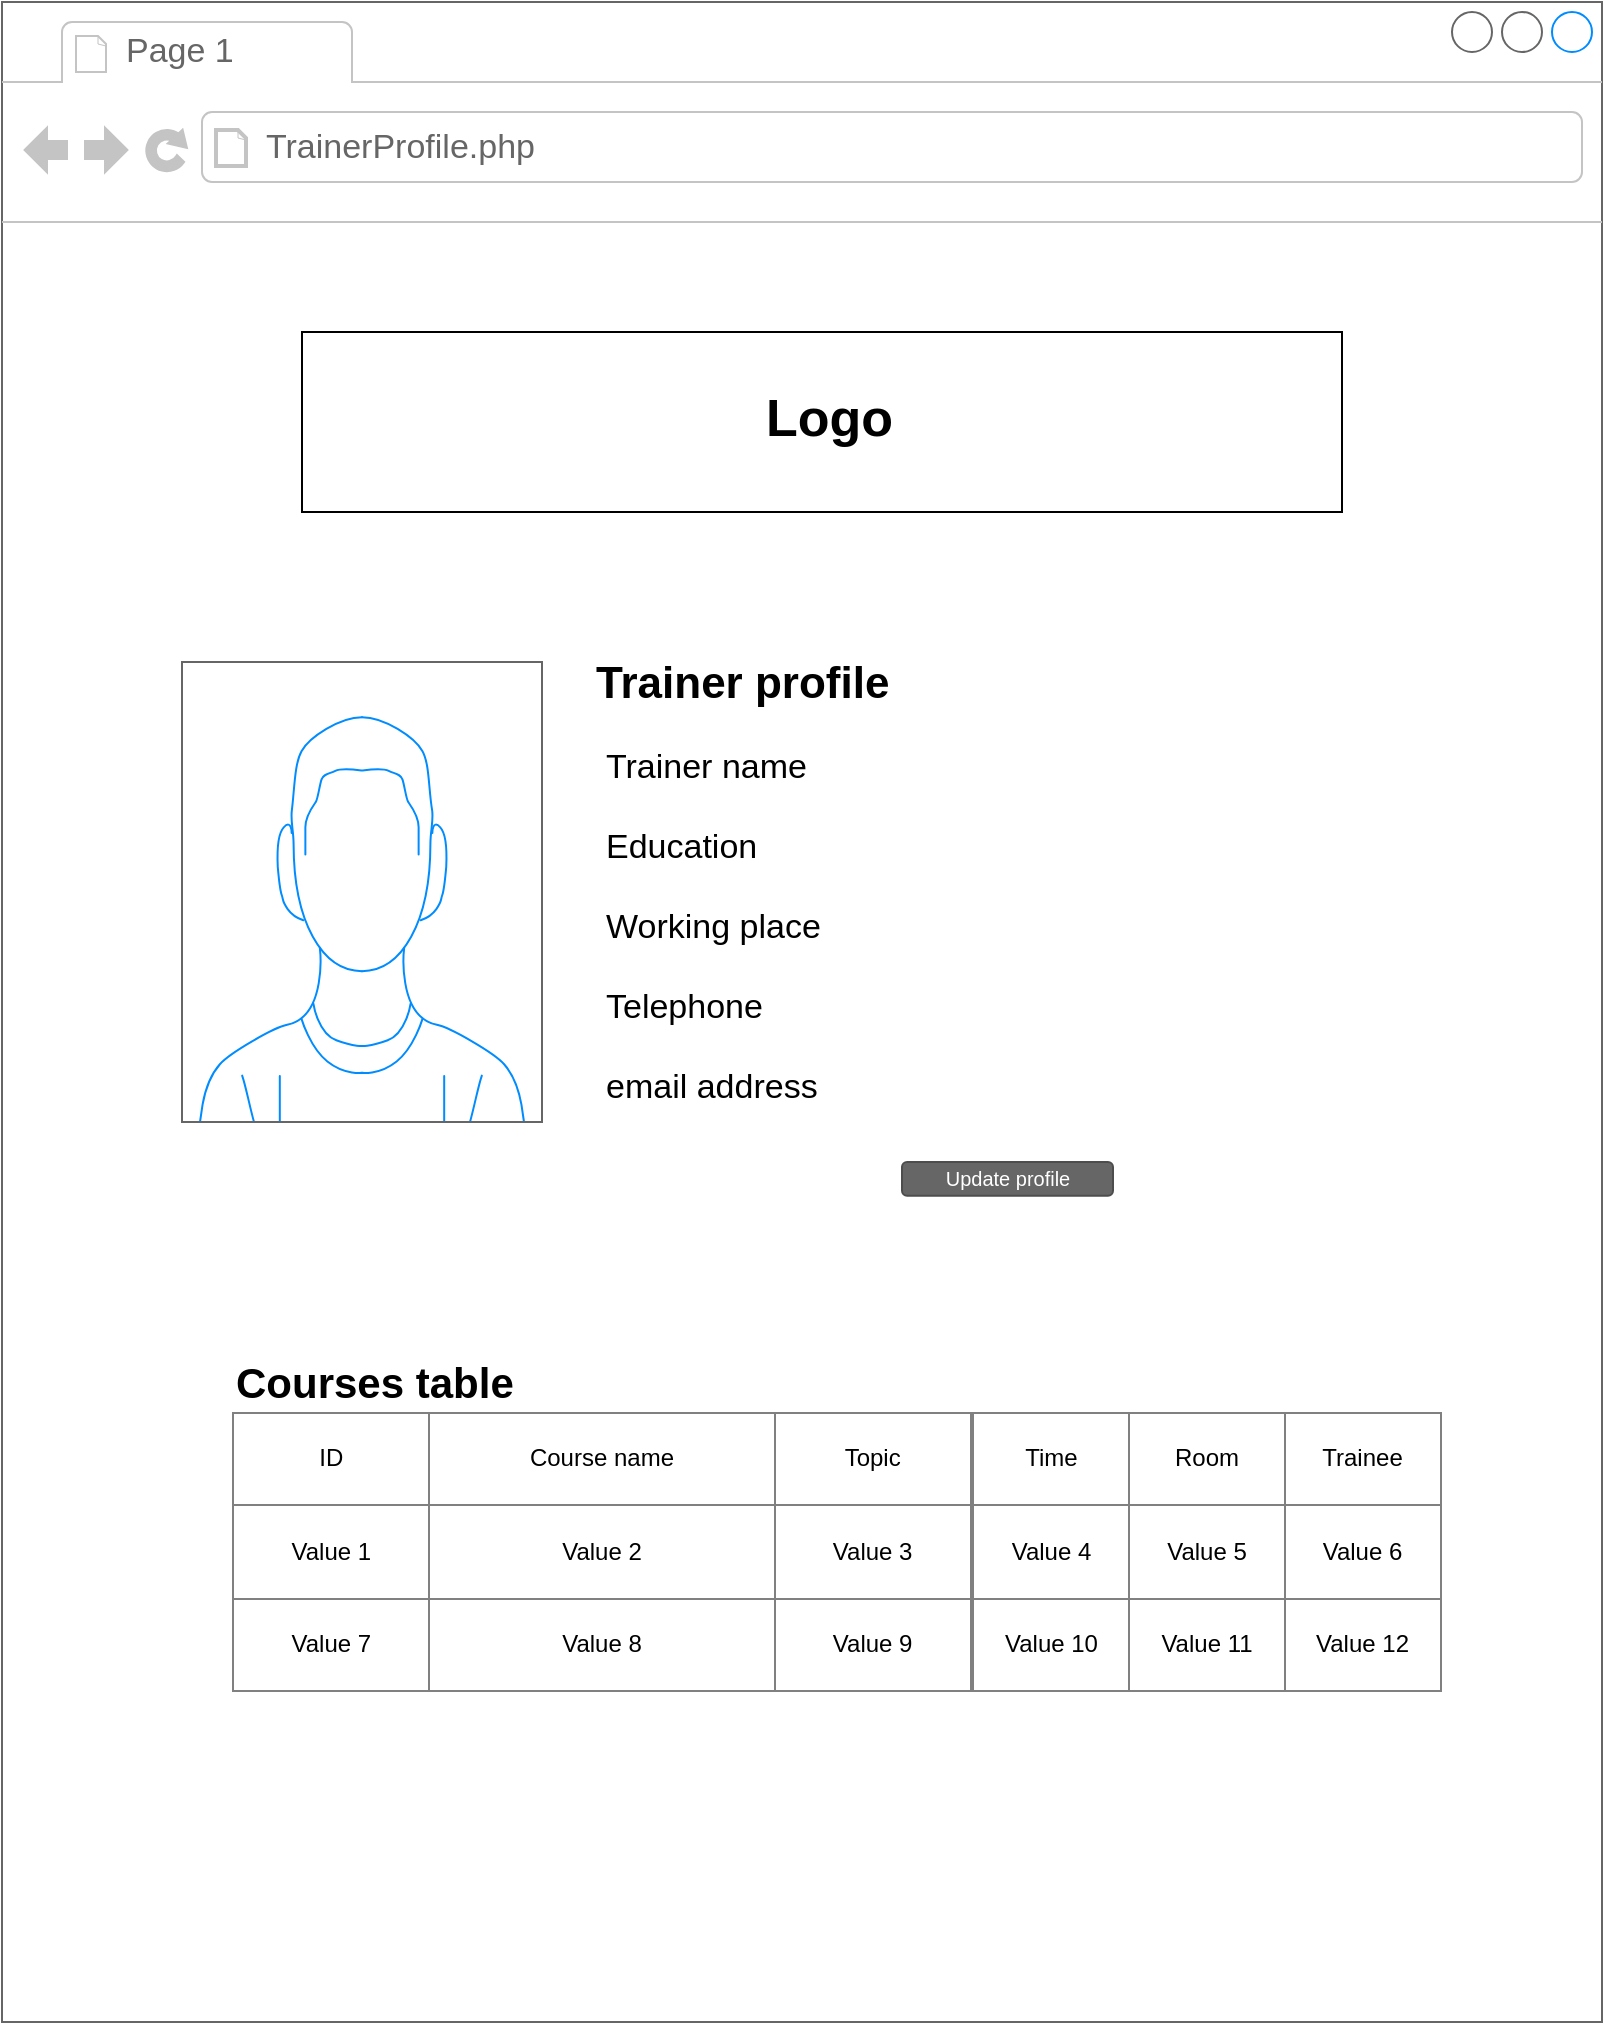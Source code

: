 <mxfile version="10.6.9" type="device"><diagram id="MnzRwm3MPo32RRLHg1aA" name="Page-1"><mxGraphModel dx="1394" dy="747" grid="1" gridSize="10" guides="1" tooltips="1" connect="1" arrows="1" fold="1" page="1" pageScale="1" pageWidth="827" pageHeight="1169" math="0" shadow="0"><root><mxCell id="0"/><mxCell id="1" parent="0"/><mxCell id="BFZy4ADruOdnQiEbfcKF-1" value="" style="strokeWidth=1;shadow=0;dashed=0;align=center;html=1;shape=mxgraph.mockup.containers.browserWindow;rSize=0;fillColor=#ffffff;strokeColor=#666666;strokeColor2=#008cff;strokeColor3=#c4c4c4;mainText=,;recursiveResize=0;" vertex="1" parent="1"><mxGeometry x="20" y="55" width="800" height="1010" as="geometry"/></mxCell><mxCell id="BFZy4ADruOdnQiEbfcKF-2" value="Page 1" style="strokeWidth=1;shadow=0;dashed=0;align=center;html=1;shape=mxgraph.mockup.containers.anchor;fontSize=17;fontColor=#666666;align=left;" vertex="1" parent="BFZy4ADruOdnQiEbfcKF-1"><mxGeometry x="60" y="12" width="110" height="26" as="geometry"/></mxCell><mxCell id="BFZy4ADruOdnQiEbfcKF-3" value="TrainerProfile.php" style="strokeWidth=1;shadow=0;dashed=0;align=center;html=1;shape=mxgraph.mockup.containers.anchor;rSize=0;fontSize=17;fontColor=#666666;align=left;" vertex="1" parent="BFZy4ADruOdnQiEbfcKF-1"><mxGeometry x="130" y="60" width="250" height="26" as="geometry"/></mxCell><mxCell id="BFZy4ADruOdnQiEbfcKF-6" value="" style="verticalLabelPosition=bottom;shadow=0;dashed=0;align=center;html=1;verticalAlign=top;strokeWidth=1;shape=mxgraph.mockup.containers.userMale;strokeColor=#666666;strokeColor2=#008cff;fillColor=#ffffff;" vertex="1" parent="BFZy4ADruOdnQiEbfcKF-1"><mxGeometry x="90" y="330" width="180" height="230" as="geometry"/></mxCell><mxCell id="BFZy4ADruOdnQiEbfcKF-7" value="&lt;font style=&quot;font-size: 17px&quot;&gt;Trainer name&amp;nbsp;&lt;/font&gt;" style="text;html=1;resizable=0;points=[];autosize=1;align=left;verticalAlign=top;spacingTop=-4;" vertex="1" parent="BFZy4ADruOdnQiEbfcKF-1"><mxGeometry x="300" y="370" width="120" height="20" as="geometry"/></mxCell><mxCell id="BFZy4ADruOdnQiEbfcKF-8" value="&lt;font style=&quot;font-size: 17px&quot;&gt;Education&lt;/font&gt;" style="text;html=1;resizable=0;points=[];autosize=1;align=left;verticalAlign=top;spacingTop=-4;" vertex="1" parent="BFZy4ADruOdnQiEbfcKF-1"><mxGeometry x="300" y="410" width="90" height="20" as="geometry"/></mxCell><mxCell id="BFZy4ADruOdnQiEbfcKF-9" value="&lt;font style=&quot;font-size: 17px&quot;&gt;Working place&amp;nbsp;&lt;/font&gt;" style="text;html=1;resizable=0;points=[];autosize=1;align=left;verticalAlign=top;spacingTop=-4;" vertex="1" parent="BFZy4ADruOdnQiEbfcKF-1"><mxGeometry x="300" y="450" width="130" height="20" as="geometry"/></mxCell><mxCell id="BFZy4ADruOdnQiEbfcKF-10" value="&lt;font style=&quot;font-size: 17px&quot;&gt;Telephone&lt;/font&gt;" style="text;html=1;resizable=0;points=[];autosize=1;align=left;verticalAlign=top;spacingTop=-4;" vertex="1" parent="BFZy4ADruOdnQiEbfcKF-1"><mxGeometry x="300" y="490" width="90" height="20" as="geometry"/></mxCell><mxCell id="BFZy4ADruOdnQiEbfcKF-11" value="&lt;span&gt;&lt;font style=&quot;font-size: 17px&quot;&gt;email address&lt;/font&gt;&lt;/span&gt;" style="text;html=1;resizable=0;points=[];autosize=1;align=left;verticalAlign=top;spacingTop=-4;" vertex="1" parent="BFZy4ADruOdnQiEbfcKF-1"><mxGeometry x="300" y="530" width="120" height="20" as="geometry"/></mxCell><mxCell id="BFZy4ADruOdnQiEbfcKF-12" value="&lt;font style=&quot;font-size: 22px&quot;&gt;&lt;b&gt;Trainer profile&lt;/b&gt;&lt;/font&gt;" style="text;html=1;resizable=0;points=[];autosize=1;align=left;verticalAlign=top;spacingTop=-4;" vertex="1" parent="BFZy4ADruOdnQiEbfcKF-1"><mxGeometry x="295" y="325" width="160" height="20" as="geometry"/></mxCell><mxCell id="BFZy4ADruOdnQiEbfcKF-13" value="Update profile" style="rounded=1;html=1;shadow=0;dashed=0;whiteSpace=wrap;fontSize=10;fillColor=#666666;align=center;strokeColor=#4D4D4D;fontColor=#ffffff;" vertex="1" parent="BFZy4ADruOdnQiEbfcKF-1"><mxGeometry x="450" y="580" width="105.5" height="16.88" as="geometry"/></mxCell><mxCell id="BFZy4ADruOdnQiEbfcKF-15" value="&lt;table border=&quot;1&quot; width=&quot;100%&quot; style=&quot;width: 100% ; height: 100% ; border-collapse: collapse&quot;&gt;&lt;tbody&gt;&lt;tr&gt;&lt;td align=&quot;center&quot;&gt;ID&lt;/td&gt;&lt;td align=&quot;center&quot;&gt;Course name&lt;/td&gt;&lt;td align=&quot;center&quot;&gt;Topic&lt;/td&gt;&lt;/tr&gt;&lt;tr&gt;&lt;td align=&quot;center&quot;&gt;Value 1&lt;/td&gt;&lt;td align=&quot;center&quot;&gt;Value 2&lt;/td&gt;&lt;td align=&quot;center&quot;&gt;Value 3&lt;/td&gt;&lt;/tr&gt;&lt;tr&gt;&lt;td align=&quot;center&quot;&gt;Value 7&lt;/td&gt;&lt;td align=&quot;center&quot;&gt;Value 8&lt;/td&gt;&lt;td align=&quot;center&quot;&gt;Value 9&lt;/td&gt;&lt;/tr&gt;&lt;/tbody&gt;&lt;/table&gt;" style="text;html=1;strokeColor=none;fillColor=none;overflow=fill;" vertex="1" parent="BFZy4ADruOdnQiEbfcKF-1"><mxGeometry x="115" y="705" width="370" height="140" as="geometry"/></mxCell><mxCell id="BFZy4ADruOdnQiEbfcKF-24" value="&lt;table border=&quot;1&quot; width=&quot;100%&quot; style=&quot;width: 100% ; height: 100% ; border-collapse: collapse&quot;&gt;&lt;tbody&gt;&lt;tr&gt;&lt;td align=&quot;center&quot;&gt;Time&lt;/td&gt;&lt;td align=&quot;center&quot;&gt;Room&lt;/td&gt;&lt;td align=&quot;center&quot;&gt;Trainee&lt;/td&gt;&lt;/tr&gt;&lt;tr&gt;&lt;td align=&quot;center&quot;&gt;Value 4&lt;/td&gt;&lt;td align=&quot;center&quot;&gt;Value 5&lt;/td&gt;&lt;td align=&quot;center&quot;&gt;Value 6&lt;/td&gt;&lt;/tr&gt;&lt;tr&gt;&lt;td align=&quot;center&quot;&gt;Value 10&lt;/td&gt;&lt;td align=&quot;center&quot;&gt;Value 11&lt;/td&gt;&lt;td align=&quot;center&quot;&gt;Value 12&lt;/td&gt;&lt;/tr&gt;&lt;/tbody&gt;&lt;/table&gt;" style="text;html=1;strokeColor=none;fillColor=none;overflow=fill;" vertex="1" parent="BFZy4ADruOdnQiEbfcKF-1"><mxGeometry x="485" y="705" width="235" height="140" as="geometry"/></mxCell><mxCell id="BFZy4ADruOdnQiEbfcKF-25" value="&lt;font style=&quot;font-size: 21px&quot;&gt;&lt;b&gt;Courses table&lt;/b&gt;&lt;/font&gt;" style="text;html=1;resizable=0;points=[];autosize=1;align=left;verticalAlign=top;spacingTop=-4;" vertex="1" parent="BFZy4ADruOdnQiEbfcKF-1"><mxGeometry x="115" y="675" width="150" height="20" as="geometry"/></mxCell><mxCell id="BFZy4ADruOdnQiEbfcKF-4" value="" style="rounded=0;whiteSpace=wrap;html=1;" vertex="1" parent="1"><mxGeometry x="170" y="220" width="520" height="90" as="geometry"/></mxCell><mxCell id="BFZy4ADruOdnQiEbfcKF-5" value="&lt;font style=&quot;font-size: 26px&quot;&gt;&lt;b&gt;Logo&lt;/b&gt;&lt;/font&gt;" style="text;html=1;resizable=0;points=[];autosize=1;align=left;verticalAlign=top;spacingTop=-4;" vertex="1" parent="1"><mxGeometry x="400" y="245" width="80" height="20" as="geometry"/></mxCell></root></mxGraphModel></diagram></mxfile>